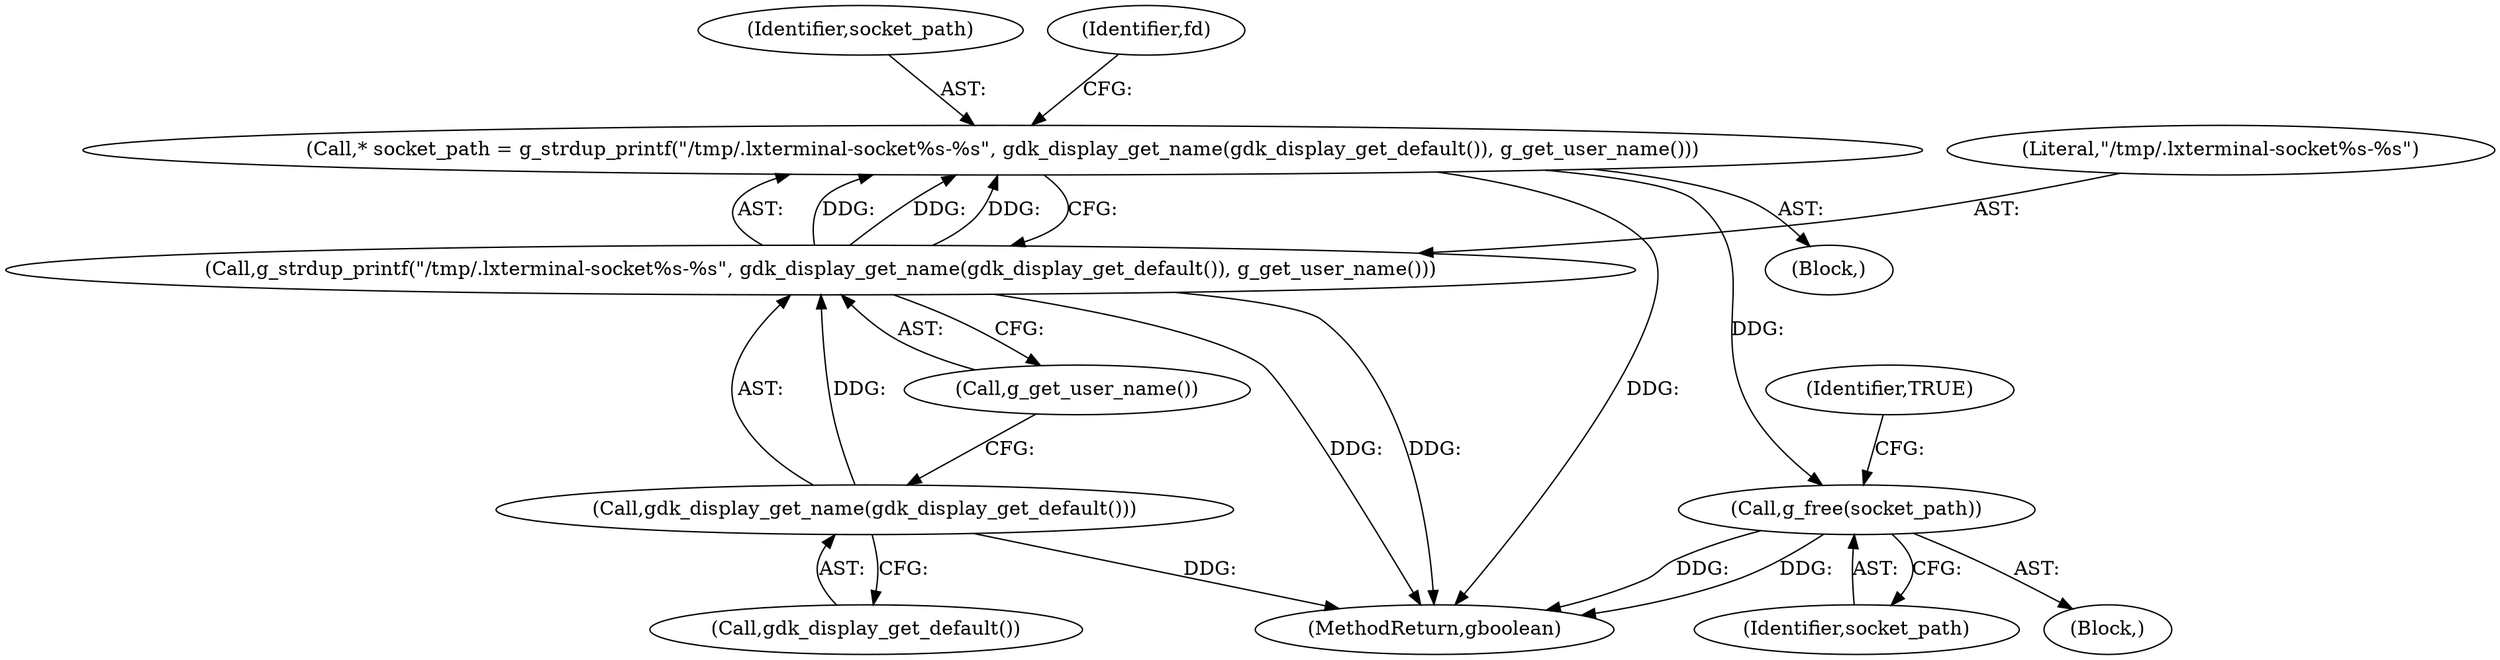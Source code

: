 digraph "1_lxde_f99163c6ff8b2f57c5f37b1ce5d62cf7450d4648@del" {
"1000122" [label="(Call,* socket_path = g_strdup_printf(\"/tmp/.lxterminal-socket%s-%s\", gdk_display_get_name(gdk_display_get_default()), g_get_user_name()))"];
"1000124" [label="(Call,g_strdup_printf(\"/tmp/.lxterminal-socket%s-%s\", gdk_display_get_name(gdk_display_get_default()), g_get_user_name()))"];
"1000126" [label="(Call,gdk_display_get_name(gdk_display_get_default()))"];
"1000141" [label="(Call,g_free(socket_path))"];
"1000125" [label="(Literal,\"/tmp/.lxterminal-socket%s-%s\")"];
"1000124" [label="(Call,g_strdup_printf(\"/tmp/.lxterminal-socket%s-%s\", gdk_display_get_name(gdk_display_get_default()), g_get_user_name()))"];
"1000336" [label="(MethodReturn,gboolean)"];
"1000122" [label="(Call,* socket_path = g_strdup_printf(\"/tmp/.lxterminal-socket%s-%s\", gdk_display_get_name(gdk_display_get_default()), g_get_user_name()))"];
"1000120" [label="(Block,)"];
"1000128" [label="(Call,g_get_user_name())"];
"1000144" [label="(Identifier,TRUE)"];
"1000142" [label="(Identifier,socket_path)"];
"1000123" [label="(Identifier,socket_path)"];
"1000136" [label="(Block,)"];
"1000131" [label="(Identifier,fd)"];
"1000141" [label="(Call,g_free(socket_path))"];
"1000127" [label="(Call,gdk_display_get_default())"];
"1000126" [label="(Call,gdk_display_get_name(gdk_display_get_default()))"];
"1000122" -> "1000120"  [label="AST: "];
"1000122" -> "1000124"  [label="CFG: "];
"1000123" -> "1000122"  [label="AST: "];
"1000124" -> "1000122"  [label="AST: "];
"1000131" -> "1000122"  [label="CFG: "];
"1000122" -> "1000336"  [label="DDG: "];
"1000124" -> "1000122"  [label="DDG: "];
"1000124" -> "1000122"  [label="DDG: "];
"1000124" -> "1000122"  [label="DDG: "];
"1000122" -> "1000141"  [label="DDG: "];
"1000124" -> "1000128"  [label="CFG: "];
"1000125" -> "1000124"  [label="AST: "];
"1000126" -> "1000124"  [label="AST: "];
"1000128" -> "1000124"  [label="AST: "];
"1000124" -> "1000336"  [label="DDG: "];
"1000124" -> "1000336"  [label="DDG: "];
"1000126" -> "1000124"  [label="DDG: "];
"1000126" -> "1000127"  [label="CFG: "];
"1000127" -> "1000126"  [label="AST: "];
"1000128" -> "1000126"  [label="CFG: "];
"1000126" -> "1000336"  [label="DDG: "];
"1000141" -> "1000136"  [label="AST: "];
"1000141" -> "1000142"  [label="CFG: "];
"1000142" -> "1000141"  [label="AST: "];
"1000144" -> "1000141"  [label="CFG: "];
"1000141" -> "1000336"  [label="DDG: "];
"1000141" -> "1000336"  [label="DDG: "];
}
